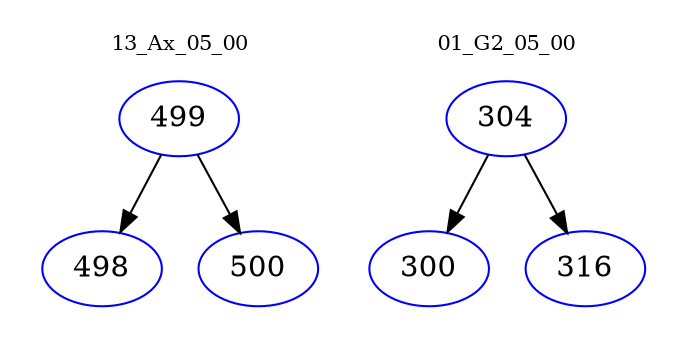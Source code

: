 digraph{
subgraph cluster_0 {
color = white
label = "13_Ax_05_00";
fontsize=10;
T0_499 [label="499", color="blue"]
T0_499 -> T0_498 [color="black"]
T0_498 [label="498", color="blue"]
T0_499 -> T0_500 [color="black"]
T0_500 [label="500", color="blue"]
}
subgraph cluster_1 {
color = white
label = "01_G2_05_00";
fontsize=10;
T1_304 [label="304", color="blue"]
T1_304 -> T1_300 [color="black"]
T1_300 [label="300", color="blue"]
T1_304 -> T1_316 [color="black"]
T1_316 [label="316", color="blue"]
}
}
